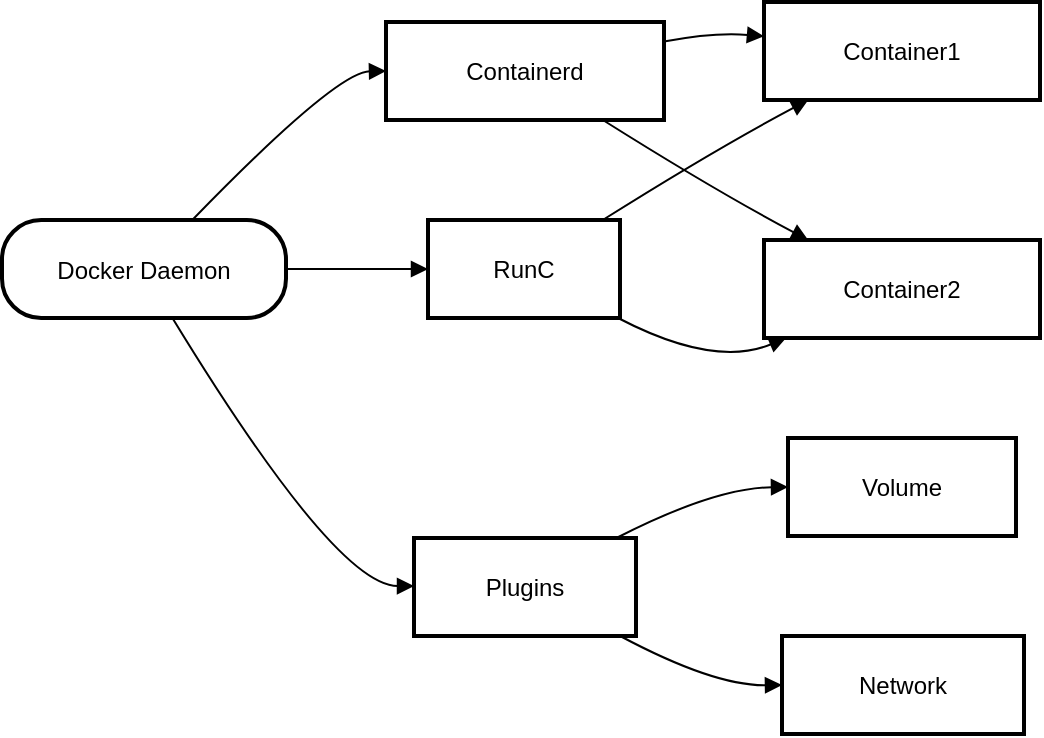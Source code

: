 <mxfile version="24.8.6">
  <diagram name="Page-1" id="KeunrAW8EjzYjiK67Ojo">
    <mxGraphModel>
      <root>
        <mxCell id="0" />
        <mxCell id="1" parent="0" />
        <mxCell id="2" value="Docker Daemon" style="rounded=1;arcSize=40;strokeWidth=2" vertex="1" parent="1">
          <mxGeometry x="8" y="117" width="142" height="49" as="geometry" />
        </mxCell>
        <mxCell id="3" value="Containerd" style="whiteSpace=wrap;strokeWidth=2;" vertex="1" parent="1">
          <mxGeometry x="200" y="18" width="139" height="49" as="geometry" />
        </mxCell>
        <mxCell id="4" value="RunC" style="whiteSpace=wrap;strokeWidth=2;" vertex="1" parent="1">
          <mxGeometry x="221" y="117" width="96" height="49" as="geometry" />
        </mxCell>
        <mxCell id="5" value="Plugins" style="whiteSpace=wrap;strokeWidth=2;" vertex="1" parent="1">
          <mxGeometry x="214" y="276" width="111" height="49" as="geometry" />
        </mxCell>
        <mxCell id="6" value="Container1" style="whiteSpace=wrap;strokeWidth=2;" vertex="1" parent="1">
          <mxGeometry x="389" y="8" width="138" height="49" as="geometry" />
        </mxCell>
        <mxCell id="7" value="Container2" style="whiteSpace=wrap;strokeWidth=2;" vertex="1" parent="1">
          <mxGeometry x="389" y="127" width="138" height="49" as="geometry" />
        </mxCell>
        <mxCell id="8" value="Volume" style="whiteSpace=wrap;strokeWidth=2;" vertex="1" parent="1">
          <mxGeometry x="401" y="226" width="114" height="49" as="geometry" />
        </mxCell>
        <mxCell id="9" value="Network" style="whiteSpace=wrap;strokeWidth=2;" vertex="1" parent="1">
          <mxGeometry x="398" y="325" width="121" height="49" as="geometry" />
        </mxCell>
        <mxCell id="10" value="" style="curved=1;startArrow=none;endArrow=block;exitX=0.67;exitY=0;entryX=0;entryY=0.5;" edge="1" parent="1" source="2" target="3">
          <mxGeometry relative="1" as="geometry">
            <Array as="points">
              <mxPoint x="175" y="43" />
            </Array>
          </mxGeometry>
        </mxCell>
        <mxCell id="11" value="" style="curved=1;startArrow=none;endArrow=block;exitX=1;exitY=0.5;entryX=0;entryY=0.5;" edge="1" parent="1" source="2" target="4">
          <mxGeometry relative="1" as="geometry">
            <Array as="points" />
          </mxGeometry>
        </mxCell>
        <mxCell id="12" value="" style="curved=1;startArrow=none;endArrow=block;exitX=0.6;exitY=1;entryX=0;entryY=0.49;" edge="1" parent="1" source="2" target="5">
          <mxGeometry relative="1" as="geometry">
            <Array as="points">
              <mxPoint x="175" y="300" />
            </Array>
          </mxGeometry>
        </mxCell>
        <mxCell id="13" value="" style="curved=1;startArrow=none;endArrow=block;exitX=1;exitY=0.2;entryX=0;entryY=0.35;" edge="1" parent="1" source="3" target="6">
          <mxGeometry relative="1" as="geometry">
            <Array as="points">
              <mxPoint x="364" y="23" />
            </Array>
          </mxGeometry>
        </mxCell>
        <mxCell id="14" value="" style="curved=1;startArrow=none;endArrow=block;exitX=0.78;exitY=1;entryX=0.16;entryY=0;" edge="1" parent="1" source="3" target="7">
          <mxGeometry relative="1" as="geometry">
            <Array as="points">
              <mxPoint x="364" y="102" />
            </Array>
          </mxGeometry>
        </mxCell>
        <mxCell id="15" value="" style="curved=1;startArrow=none;endArrow=block;exitX=0.91;exitY=0;entryX=0.16;entryY=1;" edge="1" parent="1" source="4" target="6">
          <mxGeometry relative="1" as="geometry">
            <Array as="points">
              <mxPoint x="364" y="82" />
            </Array>
          </mxGeometry>
        </mxCell>
        <mxCell id="16" value="" style="curved=1;startArrow=none;endArrow=block;exitX=0.99;exitY=1;entryX=0.08;entryY=1;" edge="1" parent="1" source="4" target="7">
          <mxGeometry relative="1" as="geometry">
            <Array as="points">
              <mxPoint x="364" y="191" />
            </Array>
          </mxGeometry>
        </mxCell>
        <mxCell id="17" value="" style="curved=1;startArrow=none;endArrow=block;exitX=0.92;exitY=-0.01;entryX=0;entryY=0.5;" edge="1" parent="1" source="5" target="8">
          <mxGeometry relative="1" as="geometry">
            <Array as="points">
              <mxPoint x="364" y="251" />
            </Array>
          </mxGeometry>
        </mxCell>
        <mxCell id="18" value="" style="curved=1;startArrow=none;endArrow=block;exitX=0.92;exitY=0.99;entryX=0;entryY=0.5;" edge="1" parent="1" source="5" target="9">
          <mxGeometry relative="1" as="geometry">
            <Array as="points">
              <mxPoint x="364" y="350" />
            </Array>
          </mxGeometry>
        </mxCell>
      </root>
    </mxGraphModel>
  </diagram>
</mxfile>

